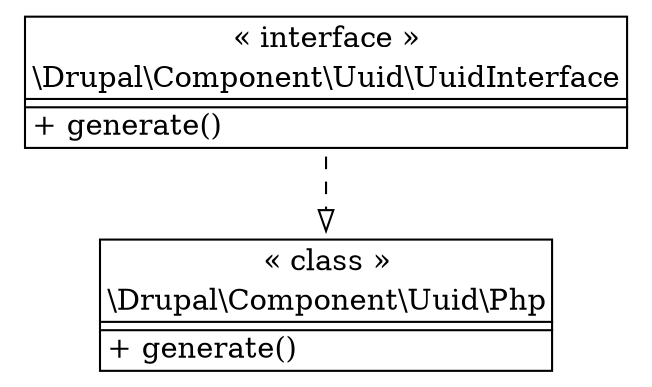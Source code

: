 digraph "Class Diagram" {
  node [shape=plaintext]
  "\\Drupal\\Component\\Uuid\\Php" [
    label=<
<table border="1" cellpadding="2" cellspacing="0" cellborder="0">
<tr><td align="center">&laquo; class &raquo;</td></tr>
<tr><td align="center" title="class Php">\\Drupal\\Component\\Uuid\\Php</td></tr><hr />
<tr><td></td></tr>
<hr />
<tr><td align="left" title="public generate">+ generate()</td></tr>
</table>
  >
  ];
  "\\Drupal\\Component\\Uuid\\UuidInterface" [
    label=<
<table border="1" cellpadding="2" cellspacing="0" cellborder="0">
<tr><td align="center">&laquo; interface &raquo;</td></tr>
<tr><td align="center" title="interface UuidInterface">\\Drupal\\Component\\Uuid\\UuidInterface</td></tr><hr />
<tr><td></td></tr>
<hr />
<tr><td align="left" title="public generate">+ generate()</td></tr>
</table>
  >
  ];
"\\Drupal\\Component\\Uuid\\UuidInterface" -> "\\Drupal\\Component\\Uuid\\Php" [arrowhead="empty" style="dashed"];

}